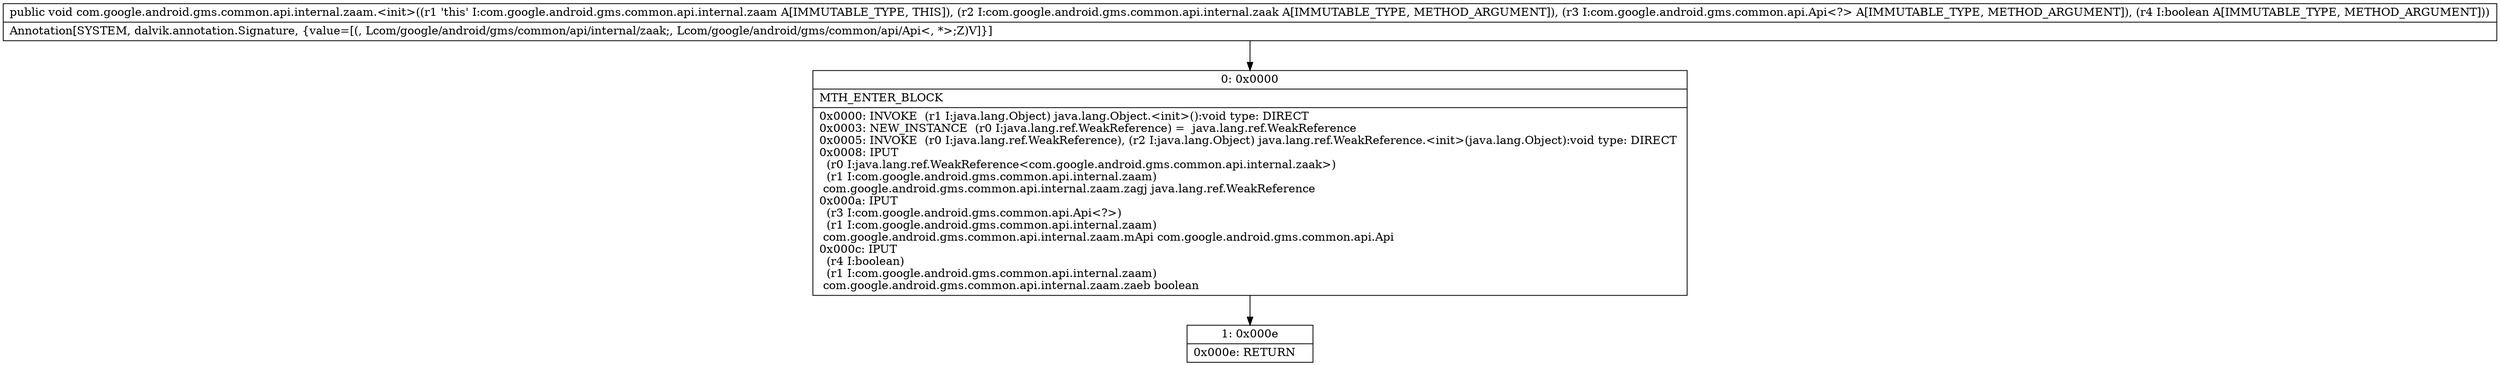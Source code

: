 digraph "CFG forcom.google.android.gms.common.api.internal.zaam.\<init\>(Lcom\/google\/android\/gms\/common\/api\/internal\/zaak;Lcom\/google\/android\/gms\/common\/api\/Api;Z)V" {
Node_0 [shape=record,label="{0\:\ 0x0000|MTH_ENTER_BLOCK\l|0x0000: INVOKE  (r1 I:java.lang.Object) java.lang.Object.\<init\>():void type: DIRECT \l0x0003: NEW_INSTANCE  (r0 I:java.lang.ref.WeakReference) =  java.lang.ref.WeakReference \l0x0005: INVOKE  (r0 I:java.lang.ref.WeakReference), (r2 I:java.lang.Object) java.lang.ref.WeakReference.\<init\>(java.lang.Object):void type: DIRECT \l0x0008: IPUT  \l  (r0 I:java.lang.ref.WeakReference\<com.google.android.gms.common.api.internal.zaak\>)\l  (r1 I:com.google.android.gms.common.api.internal.zaam)\l com.google.android.gms.common.api.internal.zaam.zagj java.lang.ref.WeakReference \l0x000a: IPUT  \l  (r3 I:com.google.android.gms.common.api.Api\<?\>)\l  (r1 I:com.google.android.gms.common.api.internal.zaam)\l com.google.android.gms.common.api.internal.zaam.mApi com.google.android.gms.common.api.Api \l0x000c: IPUT  \l  (r4 I:boolean)\l  (r1 I:com.google.android.gms.common.api.internal.zaam)\l com.google.android.gms.common.api.internal.zaam.zaeb boolean \l}"];
Node_1 [shape=record,label="{1\:\ 0x000e|0x000e: RETURN   \l}"];
MethodNode[shape=record,label="{public void com.google.android.gms.common.api.internal.zaam.\<init\>((r1 'this' I:com.google.android.gms.common.api.internal.zaam A[IMMUTABLE_TYPE, THIS]), (r2 I:com.google.android.gms.common.api.internal.zaak A[IMMUTABLE_TYPE, METHOD_ARGUMENT]), (r3 I:com.google.android.gms.common.api.Api\<?\> A[IMMUTABLE_TYPE, METHOD_ARGUMENT]), (r4 I:boolean A[IMMUTABLE_TYPE, METHOD_ARGUMENT]))  | Annotation[SYSTEM, dalvik.annotation.Signature, \{value=[(, Lcom\/google\/android\/gms\/common\/api\/internal\/zaak;, Lcom\/google\/android\/gms\/common\/api\/Api\<, *\>;Z)V]\}]\l}"];
MethodNode -> Node_0;
Node_0 -> Node_1;
}

